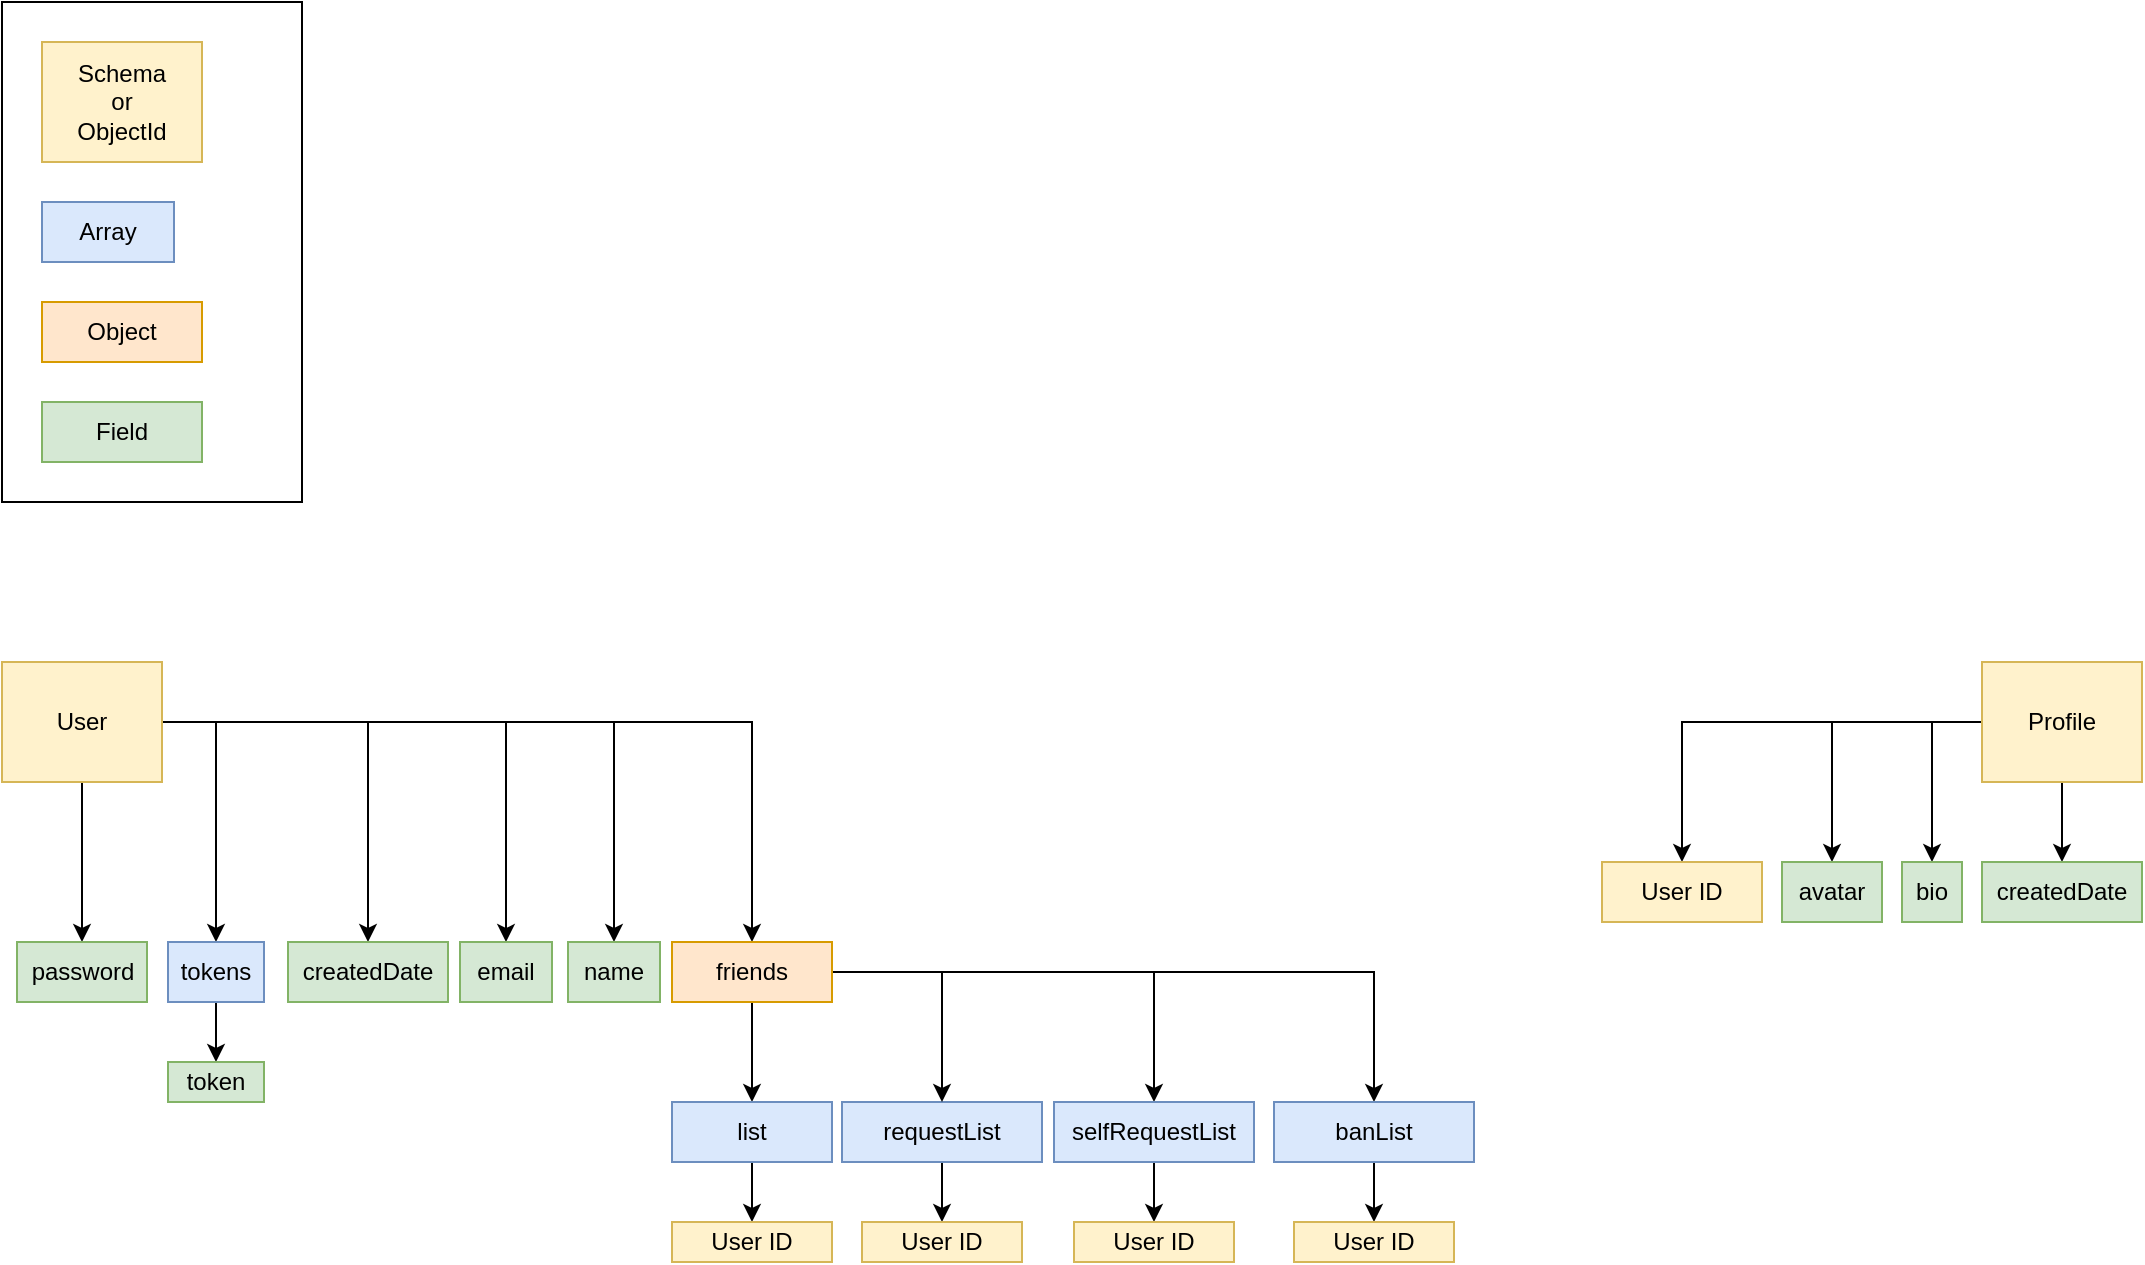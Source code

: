 <mxfile version="13.3.1" type="device"><diagram id="C5RBs43oDa-KdzZeNtuy" name="Page-1"><mxGraphModel dx="541" dy="1538" grid="1" gridSize="10" guides="1" tooltips="1" connect="1" arrows="1" fold="1" page="1" pageScale="1" pageWidth="827" pageHeight="1169" math="0" shadow="0"><root><mxCell id="WIyWlLk6GJQsqaUBKTNV-0"/><mxCell id="WIyWlLk6GJQsqaUBKTNV-1" parent="WIyWlLk6GJQsqaUBKTNV-0"/><mxCell id="n2lwABMCf2Z3914jlv1V-54" value="" style="rounded=0;whiteSpace=wrap;html=1;align=center;" parent="WIyWlLk6GJQsqaUBKTNV-1" vertex="1"><mxGeometry y="-210" width="150" height="250" as="geometry"/></mxCell><mxCell id="n2lwABMCf2Z3914jlv1V-35" style="edgeStyle=orthogonalEdgeStyle;rounded=0;orthogonalLoop=1;jettySize=auto;html=1;entryX=0.5;entryY=0;entryDx=0;entryDy=0;" parent="WIyWlLk6GJQsqaUBKTNV-1" source="n2lwABMCf2Z3914jlv1V-0" target="n2lwABMCf2Z3914jlv1V-5" edge="1"><mxGeometry relative="1" as="geometry"/></mxCell><mxCell id="n2lwABMCf2Z3914jlv1V-36" style="edgeStyle=orthogonalEdgeStyle;rounded=0;orthogonalLoop=1;jettySize=auto;html=1;entryX=0.5;entryY=0;entryDx=0;entryDy=0;" parent="WIyWlLk6GJQsqaUBKTNV-1" source="n2lwABMCf2Z3914jlv1V-0" target="n2lwABMCf2Z3914jlv1V-7" edge="1"><mxGeometry relative="1" as="geometry"/></mxCell><mxCell id="n2lwABMCf2Z3914jlv1V-37" style="edgeStyle=orthogonalEdgeStyle;rounded=0;orthogonalLoop=1;jettySize=auto;html=1;entryX=0.5;entryY=0;entryDx=0;entryDy=0;" parent="WIyWlLk6GJQsqaUBKTNV-1" source="n2lwABMCf2Z3914jlv1V-0" target="n2lwABMCf2Z3914jlv1V-9" edge="1"><mxGeometry relative="1" as="geometry"/></mxCell><mxCell id="n2lwABMCf2Z3914jlv1V-38" style="edgeStyle=orthogonalEdgeStyle;rounded=0;orthogonalLoop=1;jettySize=auto;html=1;entryX=0.5;entryY=0;entryDx=0;entryDy=0;" parent="WIyWlLk6GJQsqaUBKTNV-1" source="n2lwABMCf2Z3914jlv1V-0" target="n2lwABMCf2Z3914jlv1V-3" edge="1"><mxGeometry relative="1" as="geometry"/></mxCell><mxCell id="n2lwABMCf2Z3914jlv1V-39" style="edgeStyle=orthogonalEdgeStyle;rounded=0;orthogonalLoop=1;jettySize=auto;html=1;entryX=0.5;entryY=0;entryDx=0;entryDy=0;" parent="WIyWlLk6GJQsqaUBKTNV-1" source="n2lwABMCf2Z3914jlv1V-0" target="n2lwABMCf2Z3914jlv1V-1" edge="1"><mxGeometry relative="1" as="geometry"/></mxCell><mxCell id="n2lwABMCf2Z3914jlv1V-40" style="edgeStyle=orthogonalEdgeStyle;rounded=0;orthogonalLoop=1;jettySize=auto;html=1;entryX=0.5;entryY=0;entryDx=0;entryDy=0;" parent="WIyWlLk6GJQsqaUBKTNV-1" source="n2lwABMCf2Z3914jlv1V-0" target="n2lwABMCf2Z3914jlv1V-22" edge="1"><mxGeometry relative="1" as="geometry"/></mxCell><mxCell id="n2lwABMCf2Z3914jlv1V-0" value="User" style="rounded=0;whiteSpace=wrap;html=1;fillColor=#fff2cc;strokeColor=#d6b656;" parent="WIyWlLk6GJQsqaUBKTNV-1" vertex="1"><mxGeometry y="120" width="80" height="60" as="geometry"/></mxCell><mxCell id="n2lwABMCf2Z3914jlv1V-43" style="edgeStyle=orthogonalEdgeStyle;rounded=0;orthogonalLoop=1;jettySize=auto;html=1;entryX=0.5;entryY=0;entryDx=0;entryDy=0;" parent="WIyWlLk6GJQsqaUBKTNV-1" source="n2lwABMCf2Z3914jlv1V-24" target="n2lwABMCf2Z3914jlv1V-42" edge="1"><mxGeometry relative="1" as="geometry"/></mxCell><mxCell id="n2lwABMCf2Z3914jlv1V-24" value="requestList" style="rounded=0;whiteSpace=wrap;html=1;fillColor=#dae8fc;strokeColor=#6c8ebf;" parent="WIyWlLk6GJQsqaUBKTNV-1" vertex="1"><mxGeometry x="420" y="340" width="100" height="30" as="geometry"/></mxCell><mxCell id="dzYyRiJg5UPeLdxFlyS0-10" style="edgeStyle=orthogonalEdgeStyle;rounded=0;orthogonalLoop=1;jettySize=auto;html=1;entryX=0.5;entryY=0;entryDx=0;entryDy=0;" edge="1" parent="WIyWlLk6GJQsqaUBKTNV-1" source="n2lwABMCf2Z3914jlv1V-22" target="dzYyRiJg5UPeLdxFlyS0-7"><mxGeometry relative="1" as="geometry"/></mxCell><mxCell id="dzYyRiJg5UPeLdxFlyS0-11" style="edgeStyle=orthogonalEdgeStyle;rounded=0;orthogonalLoop=1;jettySize=auto;html=1;entryX=0.5;entryY=0;entryDx=0;entryDy=0;" edge="1" parent="WIyWlLk6GJQsqaUBKTNV-1" source="n2lwABMCf2Z3914jlv1V-22" target="n2lwABMCf2Z3914jlv1V-24"><mxGeometry relative="1" as="geometry"/></mxCell><mxCell id="dzYyRiJg5UPeLdxFlyS0-12" style="edgeStyle=orthogonalEdgeStyle;rounded=0;orthogonalLoop=1;jettySize=auto;html=1;entryX=0.5;entryY=0;entryDx=0;entryDy=0;" edge="1" parent="WIyWlLk6GJQsqaUBKTNV-1" source="n2lwABMCf2Z3914jlv1V-22" target="dzYyRiJg5UPeLdxFlyS0-4"><mxGeometry relative="1" as="geometry"/></mxCell><mxCell id="dzYyRiJg5UPeLdxFlyS0-13" style="edgeStyle=orthogonalEdgeStyle;rounded=0;orthogonalLoop=1;jettySize=auto;html=1;entryX=0.5;entryY=0;entryDx=0;entryDy=0;" edge="1" parent="WIyWlLk6GJQsqaUBKTNV-1" source="n2lwABMCf2Z3914jlv1V-22" target="n2lwABMCf2Z3914jlv1V-44"><mxGeometry relative="1" as="geometry"/></mxCell><mxCell id="n2lwABMCf2Z3914jlv1V-22" value="friends" style="rounded=0;whiteSpace=wrap;html=1;fillColor=#ffe6cc;strokeColor=#d79b00;" parent="WIyWlLk6GJQsqaUBKTNV-1" vertex="1"><mxGeometry x="335" y="260" width="80" height="30" as="geometry"/></mxCell><mxCell id="n2lwABMCf2Z3914jlv1V-9" value="createdDate" style="rounded=0;whiteSpace=wrap;html=1;fillColor=#d5e8d4;strokeColor=#82b366;" parent="WIyWlLk6GJQsqaUBKTNV-1" vertex="1"><mxGeometry x="143" y="260" width="80" height="30" as="geometry"/></mxCell><mxCell id="n2lwABMCf2Z3914jlv1V-27" value="" style="edgeStyle=orthogonalEdgeStyle;rounded=0;orthogonalLoop=1;jettySize=auto;html=1;" parent="WIyWlLk6GJQsqaUBKTNV-1" source="n2lwABMCf2Z3914jlv1V-7" target="n2lwABMCf2Z3914jlv1V-26" edge="1"><mxGeometry relative="1" as="geometry"/></mxCell><mxCell id="n2lwABMCf2Z3914jlv1V-7" value="tokens" style="rounded=0;whiteSpace=wrap;html=1;fillColor=#dae8fc;strokeColor=#6c8ebf;" parent="WIyWlLk6GJQsqaUBKTNV-1" vertex="1"><mxGeometry x="83" y="260" width="48" height="30" as="geometry"/></mxCell><mxCell id="n2lwABMCf2Z3914jlv1V-26" value="token" style="rounded=0;whiteSpace=wrap;html=1;fillColor=#d5e8d4;strokeColor=#82b366;" parent="WIyWlLk6GJQsqaUBKTNV-1" vertex="1"><mxGeometry x="83" y="320" width="48" height="20" as="geometry"/></mxCell><mxCell id="n2lwABMCf2Z3914jlv1V-5" value="password" style="rounded=0;whiteSpace=wrap;html=1;fillColor=#d5e8d4;strokeColor=#82b366;" parent="WIyWlLk6GJQsqaUBKTNV-1" vertex="1"><mxGeometry x="7.5" y="260" width="65" height="30" as="geometry"/></mxCell><mxCell id="n2lwABMCf2Z3914jlv1V-3" value="email" style="rounded=0;whiteSpace=wrap;html=1;fillColor=#d5e8d4;strokeColor=#82b366;" parent="WIyWlLk6GJQsqaUBKTNV-1" vertex="1"><mxGeometry x="229" y="260" width="46" height="30" as="geometry"/></mxCell><mxCell id="n2lwABMCf2Z3914jlv1V-1" value="name" style="rounded=0;whiteSpace=wrap;html=1;fillColor=#d5e8d4;strokeColor=#82b366;" parent="WIyWlLk6GJQsqaUBKTNV-1" vertex="1"><mxGeometry x="283" y="260" width="46" height="30" as="geometry"/></mxCell><mxCell id="n2lwABMCf2Z3914jlv1V-12" style="edgeStyle=orthogonalEdgeStyle;rounded=0;orthogonalLoop=1;jettySize=auto;html=1;entryX=0.5;entryY=0;entryDx=0;entryDy=0;" parent="WIyWlLk6GJQsqaUBKTNV-1" source="n2lwABMCf2Z3914jlv1V-11" target="n2lwABMCf2Z3914jlv1V-30" edge="1"><mxGeometry relative="1" as="geometry"><mxPoint x="820" y="230" as="targetPoint"/></mxGeometry></mxCell><mxCell id="n2lwABMCf2Z3914jlv1V-14" value="" style="edgeStyle=orthogonalEdgeStyle;rounded=0;orthogonalLoop=1;jettySize=auto;html=1;" parent="WIyWlLk6GJQsqaUBKTNV-1" source="n2lwABMCf2Z3914jlv1V-11" target="n2lwABMCf2Z3914jlv1V-13" edge="1"><mxGeometry relative="1" as="geometry"/></mxCell><mxCell id="n2lwABMCf2Z3914jlv1V-16" value="" style="edgeStyle=orthogonalEdgeStyle;rounded=0;orthogonalLoop=1;jettySize=auto;html=1;" parent="WIyWlLk6GJQsqaUBKTNV-1" source="n2lwABMCf2Z3914jlv1V-11" target="n2lwABMCf2Z3914jlv1V-15" edge="1"><mxGeometry relative="1" as="geometry"/></mxCell><mxCell id="n2lwABMCf2Z3914jlv1V-18" value="" style="edgeStyle=orthogonalEdgeStyle;rounded=0;orthogonalLoop=1;jettySize=auto;html=1;" parent="WIyWlLk6GJQsqaUBKTNV-1" source="n2lwABMCf2Z3914jlv1V-11" target="n2lwABMCf2Z3914jlv1V-17" edge="1"><mxGeometry relative="1" as="geometry"/></mxCell><mxCell id="n2lwABMCf2Z3914jlv1V-11" value="Profile" style="rounded=0;whiteSpace=wrap;html=1;fillColor=#fff2cc;strokeColor=#d6b656;" parent="WIyWlLk6GJQsqaUBKTNV-1" vertex="1"><mxGeometry x="990" y="120" width="80" height="60" as="geometry"/></mxCell><mxCell id="n2lwABMCf2Z3914jlv1V-17" value="createdDate" style="rounded=0;whiteSpace=wrap;html=1;fillColor=#d5e8d4;strokeColor=#82b366;" parent="WIyWlLk6GJQsqaUBKTNV-1" vertex="1"><mxGeometry x="990" y="220" width="80" height="30" as="geometry"/></mxCell><mxCell id="n2lwABMCf2Z3914jlv1V-15" value="bio" style="rounded=0;whiteSpace=wrap;html=1;fillColor=#d5e8d4;strokeColor=#82b366;" parent="WIyWlLk6GJQsqaUBKTNV-1" vertex="1"><mxGeometry x="950" y="220" width="30" height="30" as="geometry"/></mxCell><mxCell id="n2lwABMCf2Z3914jlv1V-13" value="avatar" style="rounded=0;whiteSpace=wrap;html=1;fillColor=#d5e8d4;strokeColor=#82b366;" parent="WIyWlLk6GJQsqaUBKTNV-1" vertex="1"><mxGeometry x="890" y="220" width="50" height="30" as="geometry"/></mxCell><mxCell id="n2lwABMCf2Z3914jlv1V-30" value="User ID" style="rounded=0;whiteSpace=wrap;html=1;fillColor=#fff2cc;strokeColor=#d6b656;" parent="WIyWlLk6GJQsqaUBKTNV-1" vertex="1"><mxGeometry x="800" y="220" width="80" height="30" as="geometry"/></mxCell><mxCell id="n2lwABMCf2Z3914jlv1V-42" value="User ID" style="rounded=0;whiteSpace=wrap;html=1;fillColor=#fff2cc;strokeColor=#d6b656;" parent="WIyWlLk6GJQsqaUBKTNV-1" vertex="1"><mxGeometry x="430" y="400" width="80" height="20" as="geometry"/></mxCell><mxCell id="n2lwABMCf2Z3914jlv1V-46" style="edgeStyle=orthogonalEdgeStyle;rounded=0;orthogonalLoop=1;jettySize=auto;html=1;entryX=0.5;entryY=0;entryDx=0;entryDy=0;" parent="WIyWlLk6GJQsqaUBKTNV-1" source="n2lwABMCf2Z3914jlv1V-44" target="n2lwABMCf2Z3914jlv1V-45" edge="1"><mxGeometry relative="1" as="geometry"/></mxCell><mxCell id="n2lwABMCf2Z3914jlv1V-44" value="banList" style="rounded=0;whiteSpace=wrap;html=1;fillColor=#dae8fc;strokeColor=#6c8ebf;" parent="WIyWlLk6GJQsqaUBKTNV-1" vertex="1"><mxGeometry x="636" y="340" width="100" height="30" as="geometry"/></mxCell><mxCell id="n2lwABMCf2Z3914jlv1V-45" value="User ID" style="rounded=0;whiteSpace=wrap;html=1;fillColor=#fff2cc;strokeColor=#d6b656;" parent="WIyWlLk6GJQsqaUBKTNV-1" vertex="1"><mxGeometry x="646" y="400" width="80" height="20" as="geometry"/></mxCell><mxCell id="n2lwABMCf2Z3914jlv1V-51" value="Array" style="rounded=0;whiteSpace=wrap;html=1;align=center;fillColor=#dae8fc;strokeColor=#6c8ebf;" parent="WIyWlLk6GJQsqaUBKTNV-1" vertex="1"><mxGeometry x="20" y="-110" width="66" height="30" as="geometry"/></mxCell><mxCell id="n2lwABMCf2Z3914jlv1V-52" value="Schema&lt;br&gt;or&lt;br&gt;ObjectId" style="rounded=0;whiteSpace=wrap;html=1;fillColor=#fff2cc;strokeColor=#d6b656;" parent="WIyWlLk6GJQsqaUBKTNV-1" vertex="1"><mxGeometry x="20" y="-190" width="80" height="60" as="geometry"/></mxCell><mxCell id="n2lwABMCf2Z3914jlv1V-53" value="Field" style="rounded=0;whiteSpace=wrap;html=1;fillColor=#d5e8d4;strokeColor=#82b366;" parent="WIyWlLk6GJQsqaUBKTNV-1" vertex="1"><mxGeometry x="20" y="-10" width="80" height="30" as="geometry"/></mxCell><mxCell id="dzYyRiJg5UPeLdxFlyS0-3" style="edgeStyle=orthogonalEdgeStyle;rounded=0;orthogonalLoop=1;jettySize=auto;html=1;entryX=0.5;entryY=0;entryDx=0;entryDy=0;" edge="1" parent="WIyWlLk6GJQsqaUBKTNV-1" source="dzYyRiJg5UPeLdxFlyS0-4" target="dzYyRiJg5UPeLdxFlyS0-5"><mxGeometry relative="1" as="geometry"/></mxCell><mxCell id="dzYyRiJg5UPeLdxFlyS0-4" value="selfRequestList" style="rounded=0;whiteSpace=wrap;html=1;fillColor=#dae8fc;strokeColor=#6c8ebf;" vertex="1" parent="WIyWlLk6GJQsqaUBKTNV-1"><mxGeometry x="526" y="340" width="100" height="30" as="geometry"/></mxCell><mxCell id="dzYyRiJg5UPeLdxFlyS0-5" value="User ID" style="rounded=0;whiteSpace=wrap;html=1;fillColor=#fff2cc;strokeColor=#d6b656;" vertex="1" parent="WIyWlLk6GJQsqaUBKTNV-1"><mxGeometry x="536" y="400" width="80" height="20" as="geometry"/></mxCell><mxCell id="dzYyRiJg5UPeLdxFlyS0-9" style="edgeStyle=orthogonalEdgeStyle;rounded=0;orthogonalLoop=1;jettySize=auto;html=1;entryX=0.5;entryY=0;entryDx=0;entryDy=0;" edge="1" parent="WIyWlLk6GJQsqaUBKTNV-1" source="dzYyRiJg5UPeLdxFlyS0-7" target="dzYyRiJg5UPeLdxFlyS0-8"><mxGeometry relative="1" as="geometry"/></mxCell><mxCell id="dzYyRiJg5UPeLdxFlyS0-7" value="list" style="rounded=0;whiteSpace=wrap;html=1;fillColor=#dae8fc;strokeColor=#6c8ebf;" vertex="1" parent="WIyWlLk6GJQsqaUBKTNV-1"><mxGeometry x="335" y="340" width="80" height="30" as="geometry"/></mxCell><mxCell id="dzYyRiJg5UPeLdxFlyS0-8" value="User ID" style="rounded=0;whiteSpace=wrap;html=1;fillColor=#fff2cc;strokeColor=#d6b656;" vertex="1" parent="WIyWlLk6GJQsqaUBKTNV-1"><mxGeometry x="335" y="400" width="80" height="20" as="geometry"/></mxCell><mxCell id="dzYyRiJg5UPeLdxFlyS0-14" value="Object" style="rounded=0;whiteSpace=wrap;html=1;fillColor=#ffe6cc;strokeColor=#d79b00;" vertex="1" parent="WIyWlLk6GJQsqaUBKTNV-1"><mxGeometry x="20" y="-60" width="80" height="30" as="geometry"/></mxCell></root></mxGraphModel></diagram></mxfile>